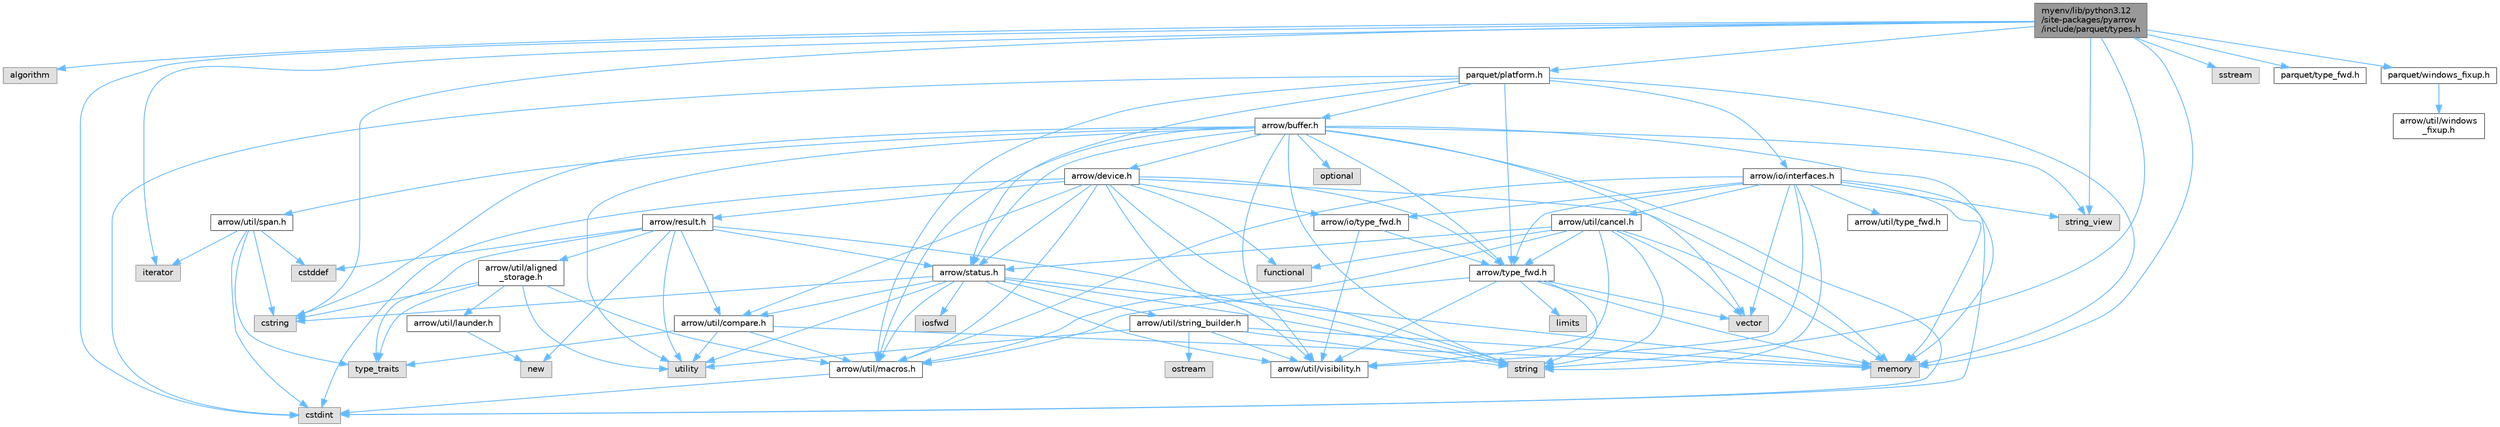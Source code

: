 digraph "myenv/lib/python3.12/site-packages/pyarrow/include/parquet/types.h"
{
 // LATEX_PDF_SIZE
  bgcolor="transparent";
  edge [fontname=Helvetica,fontsize=10,labelfontname=Helvetica,labelfontsize=10];
  node [fontname=Helvetica,fontsize=10,shape=box,height=0.2,width=0.4];
  Node1 [id="Node000001",label="myenv/lib/python3.12\l/site-packages/pyarrow\l/include/parquet/types.h",height=0.2,width=0.4,color="gray40", fillcolor="grey60", style="filled", fontcolor="black",tooltip=" "];
  Node1 -> Node2 [id="edge1_Node000001_Node000002",color="steelblue1",style="solid",tooltip=" "];
  Node2 [id="Node000002",label="algorithm",height=0.2,width=0.4,color="grey60", fillcolor="#E0E0E0", style="filled",tooltip=" "];
  Node1 -> Node3 [id="edge2_Node000001_Node000003",color="steelblue1",style="solid",tooltip=" "];
  Node3 [id="Node000003",label="cstdint",height=0.2,width=0.4,color="grey60", fillcolor="#E0E0E0", style="filled",tooltip=" "];
  Node1 -> Node4 [id="edge3_Node000001_Node000004",color="steelblue1",style="solid",tooltip=" "];
  Node4 [id="Node000004",label="cstring",height=0.2,width=0.4,color="grey60", fillcolor="#E0E0E0", style="filled",tooltip=" "];
  Node1 -> Node5 [id="edge4_Node000001_Node000005",color="steelblue1",style="solid",tooltip=" "];
  Node5 [id="Node000005",label="iterator",height=0.2,width=0.4,color="grey60", fillcolor="#E0E0E0", style="filled",tooltip=" "];
  Node1 -> Node6 [id="edge5_Node000001_Node000006",color="steelblue1",style="solid",tooltip=" "];
  Node6 [id="Node000006",label="memory",height=0.2,width=0.4,color="grey60", fillcolor="#E0E0E0", style="filled",tooltip=" "];
  Node1 -> Node7 [id="edge6_Node000001_Node000007",color="steelblue1",style="solid",tooltip=" "];
  Node7 [id="Node000007",label="sstream",height=0.2,width=0.4,color="grey60", fillcolor="#E0E0E0", style="filled",tooltip=" "];
  Node1 -> Node8 [id="edge7_Node000001_Node000008",color="steelblue1",style="solid",tooltip=" "];
  Node8 [id="Node000008",label="string",height=0.2,width=0.4,color="grey60", fillcolor="#E0E0E0", style="filled",tooltip=" "];
  Node1 -> Node9 [id="edge8_Node000001_Node000009",color="steelblue1",style="solid",tooltip=" "];
  Node9 [id="Node000009",label="string_view",height=0.2,width=0.4,color="grey60", fillcolor="#E0E0E0", style="filled",tooltip=" "];
  Node1 -> Node10 [id="edge9_Node000001_Node000010",color="steelblue1",style="solid",tooltip=" "];
  Node10 [id="Node000010",label="parquet/platform.h",height=0.2,width=0.4,color="grey40", fillcolor="white", style="filled",URL="$include_2parquet_2platform_8h.html",tooltip=" "];
  Node10 -> Node3 [id="edge10_Node000010_Node000003",color="steelblue1",style="solid",tooltip=" "];
  Node10 -> Node6 [id="edge11_Node000010_Node000006",color="steelblue1",style="solid",tooltip=" "];
  Node10 -> Node11 [id="edge12_Node000010_Node000011",color="steelblue1",style="solid",tooltip=" "];
  Node11 [id="Node000011",label="arrow/buffer.h",height=0.2,width=0.4,color="grey40", fillcolor="white", style="filled",URL="$buffer_8h.html",tooltip=" "];
  Node11 -> Node3 [id="edge13_Node000011_Node000003",color="steelblue1",style="solid",tooltip=" "];
  Node11 -> Node4 [id="edge14_Node000011_Node000004",color="steelblue1",style="solid",tooltip=" "];
  Node11 -> Node6 [id="edge15_Node000011_Node000006",color="steelblue1",style="solid",tooltip=" "];
  Node11 -> Node12 [id="edge16_Node000011_Node000012",color="steelblue1",style="solid",tooltip=" "];
  Node12 [id="Node000012",label="optional",height=0.2,width=0.4,color="grey60", fillcolor="#E0E0E0", style="filled",tooltip=" "];
  Node11 -> Node8 [id="edge17_Node000011_Node000008",color="steelblue1",style="solid",tooltip=" "];
  Node11 -> Node9 [id="edge18_Node000011_Node000009",color="steelblue1",style="solid",tooltip=" "];
  Node11 -> Node13 [id="edge19_Node000011_Node000013",color="steelblue1",style="solid",tooltip=" "];
  Node13 [id="Node000013",label="utility",height=0.2,width=0.4,color="grey60", fillcolor="#E0E0E0", style="filled",tooltip=" "];
  Node11 -> Node14 [id="edge20_Node000011_Node000014",color="steelblue1",style="solid",tooltip=" "];
  Node14 [id="Node000014",label="vector",height=0.2,width=0.4,color="grey60", fillcolor="#E0E0E0", style="filled",tooltip=" "];
  Node11 -> Node15 [id="edge21_Node000011_Node000015",color="steelblue1",style="solid",tooltip=" "];
  Node15 [id="Node000015",label="arrow/device.h",height=0.2,width=0.4,color="grey40", fillcolor="white", style="filled",URL="$device_8h.html",tooltip=" "];
  Node15 -> Node3 [id="edge22_Node000015_Node000003",color="steelblue1",style="solid",tooltip=" "];
  Node15 -> Node16 [id="edge23_Node000015_Node000016",color="steelblue1",style="solid",tooltip=" "];
  Node16 [id="Node000016",label="functional",height=0.2,width=0.4,color="grey60", fillcolor="#E0E0E0", style="filled",tooltip=" "];
  Node15 -> Node6 [id="edge24_Node000015_Node000006",color="steelblue1",style="solid",tooltip=" "];
  Node15 -> Node8 [id="edge25_Node000015_Node000008",color="steelblue1",style="solid",tooltip=" "];
  Node15 -> Node17 [id="edge26_Node000015_Node000017",color="steelblue1",style="solid",tooltip=" "];
  Node17 [id="Node000017",label="arrow/io/type_fwd.h",height=0.2,width=0.4,color="grey40", fillcolor="white", style="filled",URL="$arrow_2io_2type__fwd_8h.html",tooltip=" "];
  Node17 -> Node18 [id="edge27_Node000017_Node000018",color="steelblue1",style="solid",tooltip=" "];
  Node18 [id="Node000018",label="arrow/type_fwd.h",height=0.2,width=0.4,color="grey40", fillcolor="white", style="filled",URL="$arrow_2type__fwd_8h.html",tooltip=" "];
  Node18 -> Node19 [id="edge28_Node000018_Node000019",color="steelblue1",style="solid",tooltip=" "];
  Node19 [id="Node000019",label="limits",height=0.2,width=0.4,color="grey60", fillcolor="#E0E0E0", style="filled",tooltip=" "];
  Node18 -> Node6 [id="edge29_Node000018_Node000006",color="steelblue1",style="solid",tooltip=" "];
  Node18 -> Node8 [id="edge30_Node000018_Node000008",color="steelblue1",style="solid",tooltip=" "];
  Node18 -> Node14 [id="edge31_Node000018_Node000014",color="steelblue1",style="solid",tooltip=" "];
  Node18 -> Node20 [id="edge32_Node000018_Node000020",color="steelblue1",style="solid",tooltip=" "];
  Node20 [id="Node000020",label="arrow/util/macros.h",height=0.2,width=0.4,color="grey40", fillcolor="white", style="filled",URL="$macros_8h.html",tooltip=" "];
  Node20 -> Node3 [id="edge33_Node000020_Node000003",color="steelblue1",style="solid",tooltip=" "];
  Node18 -> Node21 [id="edge34_Node000018_Node000021",color="steelblue1",style="solid",tooltip=" "];
  Node21 [id="Node000021",label="arrow/util/visibility.h",height=0.2,width=0.4,color="grey40", fillcolor="white", style="filled",URL="$include_2arrow_2util_2visibility_8h.html",tooltip=" "];
  Node17 -> Node21 [id="edge35_Node000017_Node000021",color="steelblue1",style="solid",tooltip=" "];
  Node15 -> Node22 [id="edge36_Node000015_Node000022",color="steelblue1",style="solid",tooltip=" "];
  Node22 [id="Node000022",label="arrow/result.h",height=0.2,width=0.4,color="grey40", fillcolor="white", style="filled",URL="$result_8h.html",tooltip=" "];
  Node22 -> Node23 [id="edge37_Node000022_Node000023",color="steelblue1",style="solid",tooltip=" "];
  Node23 [id="Node000023",label="cstddef",height=0.2,width=0.4,color="grey60", fillcolor="#E0E0E0", style="filled",tooltip=" "];
  Node22 -> Node24 [id="edge38_Node000022_Node000024",color="steelblue1",style="solid",tooltip=" "];
  Node24 [id="Node000024",label="new",height=0.2,width=0.4,color="grey60", fillcolor="#E0E0E0", style="filled",tooltip=" "];
  Node22 -> Node8 [id="edge39_Node000022_Node000008",color="steelblue1",style="solid",tooltip=" "];
  Node22 -> Node25 [id="edge40_Node000022_Node000025",color="steelblue1",style="solid",tooltip=" "];
  Node25 [id="Node000025",label="type_traits",height=0.2,width=0.4,color="grey60", fillcolor="#E0E0E0", style="filled",tooltip=" "];
  Node22 -> Node13 [id="edge41_Node000022_Node000013",color="steelblue1",style="solid",tooltip=" "];
  Node22 -> Node26 [id="edge42_Node000022_Node000026",color="steelblue1",style="solid",tooltip=" "];
  Node26 [id="Node000026",label="arrow/status.h",height=0.2,width=0.4,color="grey40", fillcolor="white", style="filled",URL="$status_8h.html",tooltip=" "];
  Node26 -> Node4 [id="edge43_Node000026_Node000004",color="steelblue1",style="solid",tooltip=" "];
  Node26 -> Node27 [id="edge44_Node000026_Node000027",color="steelblue1",style="solid",tooltip=" "];
  Node27 [id="Node000027",label="iosfwd",height=0.2,width=0.4,color="grey60", fillcolor="#E0E0E0", style="filled",tooltip=" "];
  Node26 -> Node6 [id="edge45_Node000026_Node000006",color="steelblue1",style="solid",tooltip=" "];
  Node26 -> Node8 [id="edge46_Node000026_Node000008",color="steelblue1",style="solid",tooltip=" "];
  Node26 -> Node13 [id="edge47_Node000026_Node000013",color="steelblue1",style="solid",tooltip=" "];
  Node26 -> Node28 [id="edge48_Node000026_Node000028",color="steelblue1",style="solid",tooltip=" "];
  Node28 [id="Node000028",label="arrow/util/compare.h",height=0.2,width=0.4,color="grey40", fillcolor="white", style="filled",URL="$util_2compare_8h.html",tooltip=" "];
  Node28 -> Node6 [id="edge49_Node000028_Node000006",color="steelblue1",style="solid",tooltip=" "];
  Node28 -> Node25 [id="edge50_Node000028_Node000025",color="steelblue1",style="solid",tooltip=" "];
  Node28 -> Node13 [id="edge51_Node000028_Node000013",color="steelblue1",style="solid",tooltip=" "];
  Node28 -> Node20 [id="edge52_Node000028_Node000020",color="steelblue1",style="solid",tooltip=" "];
  Node26 -> Node20 [id="edge53_Node000026_Node000020",color="steelblue1",style="solid",tooltip=" "];
  Node26 -> Node29 [id="edge54_Node000026_Node000029",color="steelblue1",style="solid",tooltip=" "];
  Node29 [id="Node000029",label="arrow/util/string_builder.h",height=0.2,width=0.4,color="grey40", fillcolor="white", style="filled",URL="$string__builder_8h.html",tooltip=" "];
  Node29 -> Node6 [id="edge55_Node000029_Node000006",color="steelblue1",style="solid",tooltip=" "];
  Node29 -> Node30 [id="edge56_Node000029_Node000030",color="steelblue1",style="solid",tooltip=" "];
  Node30 [id="Node000030",label="ostream",height=0.2,width=0.4,color="grey60", fillcolor="#E0E0E0", style="filled",tooltip=" "];
  Node29 -> Node8 [id="edge57_Node000029_Node000008",color="steelblue1",style="solid",tooltip=" "];
  Node29 -> Node13 [id="edge58_Node000029_Node000013",color="steelblue1",style="solid",tooltip=" "];
  Node29 -> Node21 [id="edge59_Node000029_Node000021",color="steelblue1",style="solid",tooltip=" "];
  Node26 -> Node21 [id="edge60_Node000026_Node000021",color="steelblue1",style="solid",tooltip=" "];
  Node22 -> Node31 [id="edge61_Node000022_Node000031",color="steelblue1",style="solid",tooltip=" "];
  Node31 [id="Node000031",label="arrow/util/aligned\l_storage.h",height=0.2,width=0.4,color="grey40", fillcolor="white", style="filled",URL="$aligned__storage_8h.html",tooltip=" "];
  Node31 -> Node4 [id="edge62_Node000031_Node000004",color="steelblue1",style="solid",tooltip=" "];
  Node31 -> Node25 [id="edge63_Node000031_Node000025",color="steelblue1",style="solid",tooltip=" "];
  Node31 -> Node13 [id="edge64_Node000031_Node000013",color="steelblue1",style="solid",tooltip=" "];
  Node31 -> Node32 [id="edge65_Node000031_Node000032",color="steelblue1",style="solid",tooltip=" "];
  Node32 [id="Node000032",label="arrow/util/launder.h",height=0.2,width=0.4,color="grey40", fillcolor="white", style="filled",URL="$launder_8h.html",tooltip=" "];
  Node32 -> Node24 [id="edge66_Node000032_Node000024",color="steelblue1",style="solid",tooltip=" "];
  Node31 -> Node20 [id="edge67_Node000031_Node000020",color="steelblue1",style="solid",tooltip=" "];
  Node22 -> Node28 [id="edge68_Node000022_Node000028",color="steelblue1",style="solid",tooltip=" "];
  Node15 -> Node26 [id="edge69_Node000015_Node000026",color="steelblue1",style="solid",tooltip=" "];
  Node15 -> Node18 [id="edge70_Node000015_Node000018",color="steelblue1",style="solid",tooltip=" "];
  Node15 -> Node28 [id="edge71_Node000015_Node000028",color="steelblue1",style="solid",tooltip=" "];
  Node15 -> Node20 [id="edge72_Node000015_Node000020",color="steelblue1",style="solid",tooltip=" "];
  Node15 -> Node21 [id="edge73_Node000015_Node000021",color="steelblue1",style="solid",tooltip=" "];
  Node11 -> Node26 [id="edge74_Node000011_Node000026",color="steelblue1",style="solid",tooltip=" "];
  Node11 -> Node18 [id="edge75_Node000011_Node000018",color="steelblue1",style="solid",tooltip=" "];
  Node11 -> Node20 [id="edge76_Node000011_Node000020",color="steelblue1",style="solid",tooltip=" "];
  Node11 -> Node33 [id="edge77_Node000011_Node000033",color="steelblue1",style="solid",tooltip=" "];
  Node33 [id="Node000033",label="arrow/util/span.h",height=0.2,width=0.4,color="grey40", fillcolor="white", style="filled",URL="$span_8h.html",tooltip=" "];
  Node33 -> Node23 [id="edge78_Node000033_Node000023",color="steelblue1",style="solid",tooltip=" "];
  Node33 -> Node3 [id="edge79_Node000033_Node000003",color="steelblue1",style="solid",tooltip=" "];
  Node33 -> Node4 [id="edge80_Node000033_Node000004",color="steelblue1",style="solid",tooltip=" "];
  Node33 -> Node5 [id="edge81_Node000033_Node000005",color="steelblue1",style="solid",tooltip=" "];
  Node33 -> Node25 [id="edge82_Node000033_Node000025",color="steelblue1",style="solid",tooltip=" "];
  Node11 -> Node21 [id="edge83_Node000011_Node000021",color="steelblue1",style="solid",tooltip=" "];
  Node10 -> Node34 [id="edge84_Node000010_Node000034",color="steelblue1",style="solid",tooltip=" "];
  Node34 [id="Node000034",label="arrow/io/interfaces.h",height=0.2,width=0.4,color="grey40", fillcolor="white", style="filled",URL="$interfaces_8h.html",tooltip=" "];
  Node34 -> Node3 [id="edge85_Node000034_Node000003",color="steelblue1",style="solid",tooltip=" "];
  Node34 -> Node6 [id="edge86_Node000034_Node000006",color="steelblue1",style="solid",tooltip=" "];
  Node34 -> Node8 [id="edge87_Node000034_Node000008",color="steelblue1",style="solid",tooltip=" "];
  Node34 -> Node9 [id="edge88_Node000034_Node000009",color="steelblue1",style="solid",tooltip=" "];
  Node34 -> Node14 [id="edge89_Node000034_Node000014",color="steelblue1",style="solid",tooltip=" "];
  Node34 -> Node17 [id="edge90_Node000034_Node000017",color="steelblue1",style="solid",tooltip=" "];
  Node34 -> Node18 [id="edge91_Node000034_Node000018",color="steelblue1",style="solid",tooltip=" "];
  Node34 -> Node35 [id="edge92_Node000034_Node000035",color="steelblue1",style="solid",tooltip=" "];
  Node35 [id="Node000035",label="arrow/util/cancel.h",height=0.2,width=0.4,color="grey40", fillcolor="white", style="filled",URL="$cancel_8h.html",tooltip=" "];
  Node35 -> Node16 [id="edge93_Node000035_Node000016",color="steelblue1",style="solid",tooltip=" "];
  Node35 -> Node6 [id="edge94_Node000035_Node000006",color="steelblue1",style="solid",tooltip=" "];
  Node35 -> Node8 [id="edge95_Node000035_Node000008",color="steelblue1",style="solid",tooltip=" "];
  Node35 -> Node14 [id="edge96_Node000035_Node000014",color="steelblue1",style="solid",tooltip=" "];
  Node35 -> Node26 [id="edge97_Node000035_Node000026",color="steelblue1",style="solid",tooltip=" "];
  Node35 -> Node18 [id="edge98_Node000035_Node000018",color="steelblue1",style="solid",tooltip=" "];
  Node35 -> Node20 [id="edge99_Node000035_Node000020",color="steelblue1",style="solid",tooltip=" "];
  Node35 -> Node21 [id="edge100_Node000035_Node000021",color="steelblue1",style="solid",tooltip=" "];
  Node34 -> Node20 [id="edge101_Node000034_Node000020",color="steelblue1",style="solid",tooltip=" "];
  Node34 -> Node36 [id="edge102_Node000034_Node000036",color="steelblue1",style="solid",tooltip=" "];
  Node36 [id="Node000036",label="arrow/util/type_fwd.h",height=0.2,width=0.4,color="grey40", fillcolor="white", style="filled",URL="$arrow_2util_2type__fwd_8h.html",tooltip=" "];
  Node34 -> Node21 [id="edge103_Node000034_Node000021",color="steelblue1",style="solid",tooltip=" "];
  Node10 -> Node26 [id="edge104_Node000010_Node000026",color="steelblue1",style="solid",tooltip=" "];
  Node10 -> Node18 [id="edge105_Node000010_Node000018",color="steelblue1",style="solid",tooltip=" "];
  Node10 -> Node20 [id="edge106_Node000010_Node000020",color="steelblue1",style="solid",tooltip=" "];
  Node1 -> Node37 [id="edge107_Node000001_Node000037",color="steelblue1",style="solid",tooltip=" "];
  Node37 [id="Node000037",label="parquet/type_fwd.h",height=0.2,width=0.4,color="grey40", fillcolor="white", style="filled",URL="$parquet_2type__fwd_8h.html",tooltip=" "];
  Node1 -> Node38 [id="edge108_Node000001_Node000038",color="steelblue1",style="solid",tooltip=" "];
  Node38 [id="Node000038",label="parquet/windows_fixup.h",height=0.2,width=0.4,color="grey40", fillcolor="white", style="filled",URL="$parquet_2windows__fixup_8h.html",tooltip=" "];
  Node38 -> Node39 [id="edge109_Node000038_Node000039",color="steelblue1",style="solid",tooltip=" "];
  Node39 [id="Node000039",label="arrow/util/windows\l_fixup.h",height=0.2,width=0.4,color="grey40", fillcolor="white", style="filled",URL="$arrow_2util_2windows__fixup_8h.html",tooltip=" "];
}
